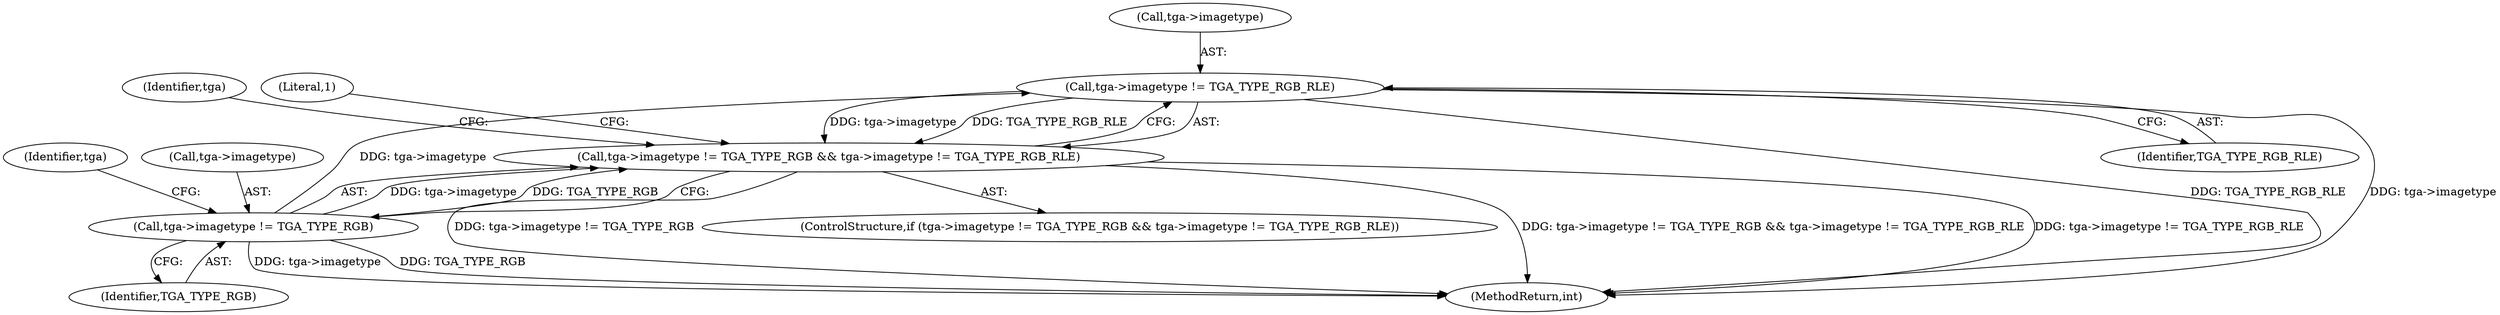 digraph "0_libgd_01c61f8ab110a77ae64b5ca67c244c728c506f03@pointer" {
"1000191" [label="(Call,tga->imagetype != TGA_TYPE_RGB_RLE)"];
"1000186" [label="(Call,tga->imagetype != TGA_TYPE_RGB)"];
"1000185" [label="(Call,tga->imagetype != TGA_TYPE_RGB && tga->imagetype != TGA_TYPE_RGB_RLE)"];
"1000478" [label="(MethodReturn,int)"];
"1000201" [label="(Identifier,tga)"];
"1000192" [label="(Call,tga->imagetype)"];
"1000198" [label="(Literal,1)"];
"1000187" [label="(Call,tga->imagetype)"];
"1000190" [label="(Identifier,TGA_TYPE_RGB)"];
"1000184" [label="(ControlStructure,if (tga->imagetype != TGA_TYPE_RGB && tga->imagetype != TGA_TYPE_RGB_RLE))"];
"1000185" [label="(Call,tga->imagetype != TGA_TYPE_RGB && tga->imagetype != TGA_TYPE_RGB_RLE)"];
"1000186" [label="(Call,tga->imagetype != TGA_TYPE_RGB)"];
"1000193" [label="(Identifier,tga)"];
"1000191" [label="(Call,tga->imagetype != TGA_TYPE_RGB_RLE)"];
"1000195" [label="(Identifier,TGA_TYPE_RGB_RLE)"];
"1000191" -> "1000185"  [label="AST: "];
"1000191" -> "1000195"  [label="CFG: "];
"1000192" -> "1000191"  [label="AST: "];
"1000195" -> "1000191"  [label="AST: "];
"1000185" -> "1000191"  [label="CFG: "];
"1000191" -> "1000478"  [label="DDG: TGA_TYPE_RGB_RLE"];
"1000191" -> "1000478"  [label="DDG: tga->imagetype"];
"1000191" -> "1000185"  [label="DDG: tga->imagetype"];
"1000191" -> "1000185"  [label="DDG: TGA_TYPE_RGB_RLE"];
"1000186" -> "1000191"  [label="DDG: tga->imagetype"];
"1000186" -> "1000185"  [label="AST: "];
"1000186" -> "1000190"  [label="CFG: "];
"1000187" -> "1000186"  [label="AST: "];
"1000190" -> "1000186"  [label="AST: "];
"1000193" -> "1000186"  [label="CFG: "];
"1000185" -> "1000186"  [label="CFG: "];
"1000186" -> "1000478"  [label="DDG: tga->imagetype"];
"1000186" -> "1000478"  [label="DDG: TGA_TYPE_RGB"];
"1000186" -> "1000185"  [label="DDG: tga->imagetype"];
"1000186" -> "1000185"  [label="DDG: TGA_TYPE_RGB"];
"1000185" -> "1000184"  [label="AST: "];
"1000198" -> "1000185"  [label="CFG: "];
"1000201" -> "1000185"  [label="CFG: "];
"1000185" -> "1000478"  [label="DDG: tga->imagetype != TGA_TYPE_RGB"];
"1000185" -> "1000478"  [label="DDG: tga->imagetype != TGA_TYPE_RGB && tga->imagetype != TGA_TYPE_RGB_RLE"];
"1000185" -> "1000478"  [label="DDG: tga->imagetype != TGA_TYPE_RGB_RLE"];
}
